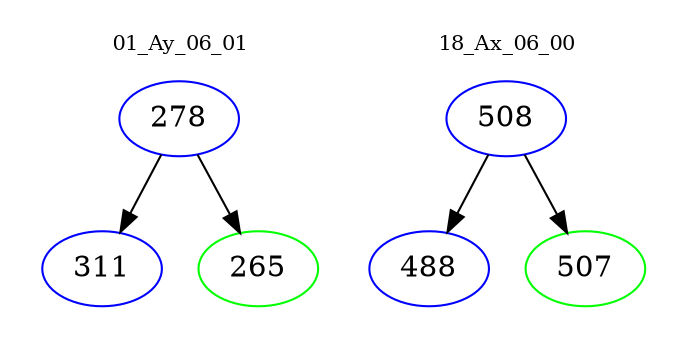 digraph{
subgraph cluster_0 {
color = white
label = "01_Ay_06_01";
fontsize=10;
T0_278 [label="278", color="blue"]
T0_278 -> T0_311 [color="black"]
T0_311 [label="311", color="blue"]
T0_278 -> T0_265 [color="black"]
T0_265 [label="265", color="green"]
}
subgraph cluster_1 {
color = white
label = "18_Ax_06_00";
fontsize=10;
T1_508 [label="508", color="blue"]
T1_508 -> T1_488 [color="black"]
T1_488 [label="488", color="blue"]
T1_508 -> T1_507 [color="black"]
T1_507 [label="507", color="green"]
}
}
